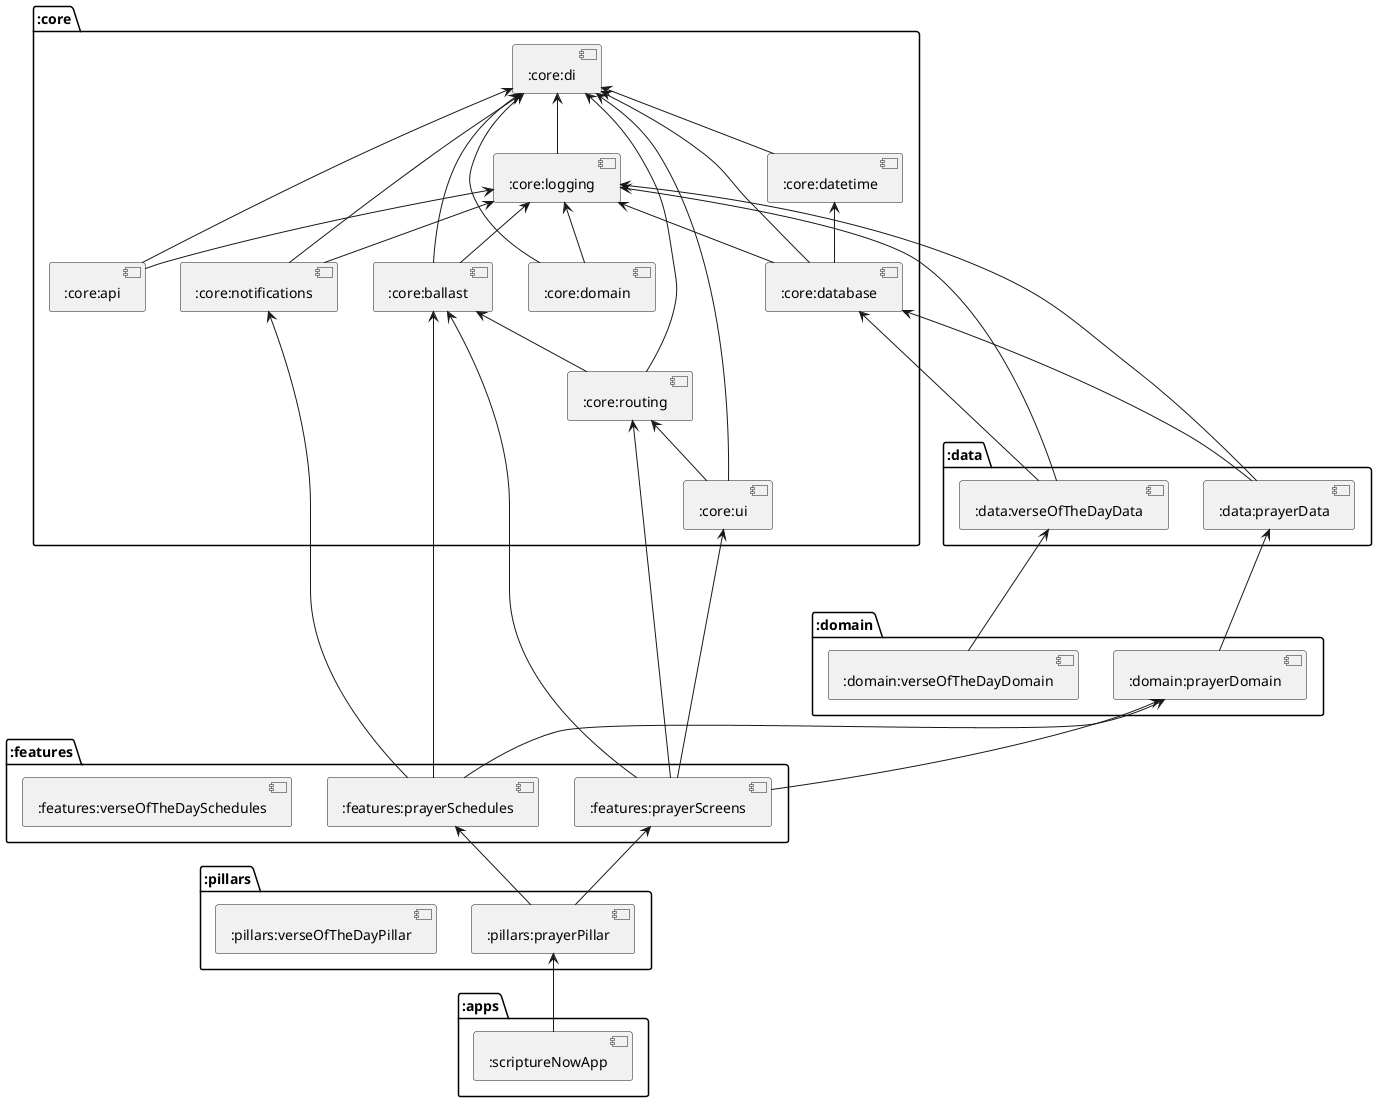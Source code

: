 @startuml

' Define components for all Gradle modules
package ":core" {
    component [:core:api] as coreApi
    component [:core:ballast] as coreBallast
    component [:core:database] as coreDatabase
    component [:core:datetime] as coreDatetime
    component [:core:di] as coreDi
    component [:core:domain] as coreDomain
    component [:core:logging] as coreLogging
    component [:core:notifications] as coreNotifications
    component [:core:routing] as coreRouting
    component [:core:ui] as coreUi
}

package ":data" {
    component [:data:prayerData] as prayerData
    component [:data:verseOfTheDayData] as verseOfTheDayData
}

package ":domain" {
    component [:domain:prayerDomain] as prayerDomain
    component [:domain:verseOfTheDayDomain] as verseOfTheDayDomain
}

package ":features" {
    'component [:features:bible] as bibleFeature
    'component [:features:foryou] as foryouFeature
    component [:features:prayerSchedules] as prayerSchedulesFeature
    component [:features:prayerScreens] as prayerScreensFeature
    'component [:features:prayerWidgets] as prayerWidgetsFeature
    'component [:features:scriptureMemory] as scriptureMemoryFeature
    'component [:features:settings] as settingsFeature
    'component [:features:topicalBible] as topicalBibleFeature
    component [:features:verseOfTheDaySchedules] as verseOfTheDaySchedulesFeature
}

package ":pillars" {
    component [:pillars:prayerPillar] as prayerPillar
    component [:pillars:verseOfTheDayPillar] as verseOfTheDayPillar
}

package ":apps" {
    component [:scriptureNowApp] as scriptureNowApp
}

' Define connections between modules
coreDi <-- coreApi
coreDi <-- coreBallast
coreDi <-- coreDatabase
coreDi <-- coreDatetime
coreDi <-- coreDomain
coreDi <-- coreLogging
coreDi <-- coreNotifications
coreDi <-- coreRouting
coreDi <-- coreUi
coreDatetime <-- coreDatabase
coreBallast <-- coreRouting
coreRouting <-- coreUi
coreLogging <-- coreApi
coreLogging <-- coreDatabase
coreLogging <-- coreBallast
coreLogging <-- coreNotifications
coreLogging <-- coreDomain

coreDatabase <--- prayerData
coreLogging <--- prayerData
coreDatabase <--- verseOfTheDayData
coreLogging <--- verseOfTheDayData

prayerData <--- prayerDomain
verseOfTheDayData <--- verseOfTheDayDomain

coreBallast <-- prayerSchedulesFeature
coreNotifications <-- prayerSchedulesFeature
prayerDomain <-- prayerSchedulesFeature

coreBallast <-- prayerScreensFeature
coreRouting <-- prayerScreensFeature
coreUi <-- prayerScreensFeature
prayerDomain <-- prayerScreensFeature

prayerScreensFeature <-- prayerPillar
prayerSchedulesFeature <-- prayerPillar

prayerPillar <-- scriptureNowApp

@enduml
